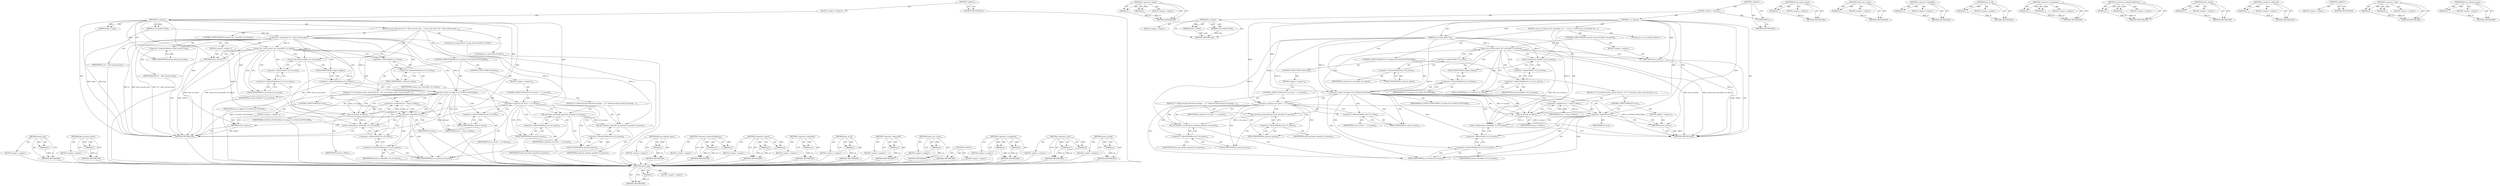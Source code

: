 digraph "blk_mq_unfreeze_queue" {
vulnerable_111 [label=<(METHOD,mutex_lock)>];
vulnerable_112 [label=<(PARAM,p1)>];
vulnerable_113 [label=<(BLOCK,&lt;empty&gt;,&lt;empty&gt;)>];
vulnerable_114 [label=<(METHOD_RETURN,ANY)>];
vulnerable_133 [label=<(METHOD,blk_mq_freeze_queue)>];
vulnerable_134 [label=<(PARAM,p1)>];
vulnerable_135 [label=<(BLOCK,&lt;empty&gt;,&lt;empty&gt;)>];
vulnerable_136 [label=<(METHOD_RETURN,ANY)>];
vulnerable_6 [label=<(METHOD,&lt;global&gt;)<SUB>1</SUB>>];
vulnerable_7 [label=<(BLOCK,&lt;empty&gt;,&lt;empty&gt;)<SUB>1</SUB>>];
vulnerable_8 [label=<(METHOD,lo_release)<SUB>1</SUB>>];
vulnerable_9 [label=<(PARAM,struct gendisk *disk)<SUB>1</SUB>>];
vulnerable_10 [label=<(PARAM,fmode_t mode)<SUB>1</SUB>>];
vulnerable_11 [label=<(BLOCK,{
	struct loop_device *lo = disk-&gt;private_data;...,{
	struct loop_device *lo = disk-&gt;private_data;...)<SUB>2</SUB>>];
vulnerable_12 [label="<(LOCAL,struct loop_device* lo: loop_device*)<SUB>3</SUB>>"];
vulnerable_13 [label=<(&lt;operator&gt;.assignment,*lo = disk-&gt;private_data)<SUB>3</SUB>>];
vulnerable_14 [label=<(IDENTIFIER,lo,*lo = disk-&gt;private_data)<SUB>3</SUB>>];
vulnerable_15 [label=<(&lt;operator&gt;.indirectFieldAccess,disk-&gt;private_data)<SUB>3</SUB>>];
vulnerable_16 [label=<(IDENTIFIER,disk,*lo = disk-&gt;private_data)<SUB>3</SUB>>];
vulnerable_17 [label=<(FIELD_IDENTIFIER,private_data,private_data)<SUB>3</SUB>>];
vulnerable_18 [label="<(LOCAL,int err: int)<SUB>4</SUB>>"];
vulnerable_19 [label=<(CONTROL_STRUCTURE,IF,if (atomic_dec_return(&amp;lo-&gt;lo_refcnt)))<SUB>6</SUB>>];
vulnerable_20 [label=<(atomic_dec_return,atomic_dec_return(&amp;lo-&gt;lo_refcnt))<SUB>6</SUB>>];
vulnerable_21 [label=<(&lt;operator&gt;.addressOf,&amp;lo-&gt;lo_refcnt)<SUB>6</SUB>>];
vulnerable_22 [label=<(&lt;operator&gt;.indirectFieldAccess,lo-&gt;lo_refcnt)<SUB>6</SUB>>];
vulnerable_23 [label=<(IDENTIFIER,lo,atomic_dec_return(&amp;lo-&gt;lo_refcnt))<SUB>6</SUB>>];
vulnerable_24 [label=<(FIELD_IDENTIFIER,lo_refcnt,lo_refcnt)<SUB>6</SUB>>];
vulnerable_25 [label=<(BLOCK,&lt;empty&gt;,&lt;empty&gt;)<SUB>7</SUB>>];
vulnerable_26 [label=<(RETURN,return;,return;)<SUB>7</SUB>>];
vulnerable_27 [label=<(mutex_lock,mutex_lock(&amp;lo-&gt;lo_ctl_mutex))<SUB>9</SUB>>];
vulnerable_28 [label=<(&lt;operator&gt;.addressOf,&amp;lo-&gt;lo_ctl_mutex)<SUB>9</SUB>>];
vulnerable_29 [label=<(&lt;operator&gt;.indirectFieldAccess,lo-&gt;lo_ctl_mutex)<SUB>9</SUB>>];
vulnerable_30 [label=<(IDENTIFIER,lo,mutex_lock(&amp;lo-&gt;lo_ctl_mutex))<SUB>9</SUB>>];
vulnerable_31 [label=<(FIELD_IDENTIFIER,lo_ctl_mutex,lo_ctl_mutex)<SUB>9</SUB>>];
vulnerable_32 [label=<(CONTROL_STRUCTURE,IF,if (lo-&gt;lo_flags &amp; LO_FLAGS_AUTOCLEAR))<SUB>10</SUB>>];
vulnerable_33 [label=<(&lt;operator&gt;.and,lo-&gt;lo_flags &amp; LO_FLAGS_AUTOCLEAR)<SUB>10</SUB>>];
vulnerable_34 [label=<(&lt;operator&gt;.indirectFieldAccess,lo-&gt;lo_flags)<SUB>10</SUB>>];
vulnerable_35 [label=<(IDENTIFIER,lo,lo-&gt;lo_flags &amp; LO_FLAGS_AUTOCLEAR)<SUB>10</SUB>>];
vulnerable_36 [label=<(FIELD_IDENTIFIER,lo_flags,lo_flags)<SUB>10</SUB>>];
vulnerable_37 [label=<(IDENTIFIER,LO_FLAGS_AUTOCLEAR,lo-&gt;lo_flags &amp; LO_FLAGS_AUTOCLEAR)<SUB>10</SUB>>];
vulnerable_38 [label=<(BLOCK,{
		/*
		 * In autoclear mode, stop the loop th...,{
		/*
		 * In autoclear mode, stop the loop th...)<SUB>10</SUB>>];
vulnerable_39 [label=<(&lt;operator&gt;.assignment,err = loop_clr_fd(lo))<SUB>15</SUB>>];
vulnerable_40 [label=<(IDENTIFIER,err,err = loop_clr_fd(lo))<SUB>15</SUB>>];
vulnerable_41 [label=<(loop_clr_fd,loop_clr_fd(lo))<SUB>15</SUB>>];
vulnerable_42 [label=<(IDENTIFIER,lo,loop_clr_fd(lo))<SUB>15</SUB>>];
vulnerable_43 [label=<(CONTROL_STRUCTURE,IF,if (!err))<SUB>16</SUB>>];
vulnerable_44 [label=<(&lt;operator&gt;.logicalNot,!err)<SUB>16</SUB>>];
vulnerable_45 [label=<(IDENTIFIER,err,!err)<SUB>16</SUB>>];
vulnerable_46 [label=<(BLOCK,&lt;empty&gt;,&lt;empty&gt;)<SUB>17</SUB>>];
vulnerable_47 [label=<(RETURN,return;,return;)<SUB>17</SUB>>];
vulnerable_48 [label=<(CONTROL_STRUCTURE,ELSE,else)<SUB>18</SUB>>];
vulnerable_49 [label=<(BLOCK,&lt;empty&gt;,&lt;empty&gt;)<SUB>18</SUB>>];
vulnerable_50 [label=<(CONTROL_STRUCTURE,IF,if (lo-&gt;lo_state == Lo_bound))<SUB>18</SUB>>];
vulnerable_51 [label=<(&lt;operator&gt;.equals,lo-&gt;lo_state == Lo_bound)<SUB>18</SUB>>];
vulnerable_52 [label=<(&lt;operator&gt;.indirectFieldAccess,lo-&gt;lo_state)<SUB>18</SUB>>];
vulnerable_53 [label=<(IDENTIFIER,lo,lo-&gt;lo_state == Lo_bound)<SUB>18</SUB>>];
vulnerable_54 [label=<(FIELD_IDENTIFIER,lo_state,lo_state)<SUB>18</SUB>>];
vulnerable_55 [label=<(IDENTIFIER,Lo_bound,lo-&gt;lo_state == Lo_bound)<SUB>18</SUB>>];
vulnerable_56 [label=<(BLOCK,{
		/*
		 * Otherwise keep thread (if running) ...,{
		/*
		 * Otherwise keep thread (if running) ...)<SUB>18</SUB>>];
vulnerable_57 [label=<(blk_mq_freeze_queue,blk_mq_freeze_queue(lo-&gt;lo_queue))<SUB>23</SUB>>];
vulnerable_58 [label=<(&lt;operator&gt;.indirectFieldAccess,lo-&gt;lo_queue)<SUB>23</SUB>>];
vulnerable_59 [label=<(IDENTIFIER,lo,blk_mq_freeze_queue(lo-&gt;lo_queue))<SUB>23</SUB>>];
vulnerable_60 [label=<(FIELD_IDENTIFIER,lo_queue,lo_queue)<SUB>23</SUB>>];
vulnerable_61 [label=<(blk_mq_unfreeze_queue,blk_mq_unfreeze_queue(lo-&gt;lo_queue))<SUB>24</SUB>>];
vulnerable_62 [label=<(&lt;operator&gt;.indirectFieldAccess,lo-&gt;lo_queue)<SUB>24</SUB>>];
vulnerable_63 [label=<(IDENTIFIER,lo,blk_mq_unfreeze_queue(lo-&gt;lo_queue))<SUB>24</SUB>>];
vulnerable_64 [label=<(FIELD_IDENTIFIER,lo_queue,lo_queue)<SUB>24</SUB>>];
vulnerable_65 [label=<(mutex_unlock,mutex_unlock(&amp;lo-&gt;lo_ctl_mutex))<SUB>27</SUB>>];
vulnerable_66 [label=<(&lt;operator&gt;.addressOf,&amp;lo-&gt;lo_ctl_mutex)<SUB>27</SUB>>];
vulnerable_67 [label=<(&lt;operator&gt;.indirectFieldAccess,lo-&gt;lo_ctl_mutex)<SUB>27</SUB>>];
vulnerable_68 [label=<(IDENTIFIER,lo,mutex_unlock(&amp;lo-&gt;lo_ctl_mutex))<SUB>27</SUB>>];
vulnerable_69 [label=<(FIELD_IDENTIFIER,lo_ctl_mutex,lo_ctl_mutex)<SUB>27</SUB>>];
vulnerable_70 [label=<(METHOD_RETURN,void)<SUB>1</SUB>>];
vulnerable_72 [label=<(METHOD_RETURN,ANY)<SUB>1</SUB>>];
vulnerable_137 [label=<(METHOD,blk_mq_unfreeze_queue)>];
vulnerable_138 [label=<(PARAM,p1)>];
vulnerable_139 [label=<(BLOCK,&lt;empty&gt;,&lt;empty&gt;)>];
vulnerable_140 [label=<(METHOD_RETURN,ANY)>];
vulnerable_98 [label=<(METHOD,&lt;operator&gt;.indirectFieldAccess)>];
vulnerable_99 [label=<(PARAM,p1)>];
vulnerable_100 [label=<(PARAM,p2)>];
vulnerable_101 [label=<(BLOCK,&lt;empty&gt;,&lt;empty&gt;)>];
vulnerable_102 [label=<(METHOD_RETURN,ANY)>];
vulnerable_128 [label=<(METHOD,&lt;operator&gt;.equals)>];
vulnerable_129 [label=<(PARAM,p1)>];
vulnerable_130 [label=<(PARAM,p2)>];
vulnerable_131 [label=<(BLOCK,&lt;empty&gt;,&lt;empty&gt;)>];
vulnerable_132 [label=<(METHOD_RETURN,ANY)>];
vulnerable_124 [label=<(METHOD,&lt;operator&gt;.logicalNot)>];
vulnerable_125 [label=<(PARAM,p1)>];
vulnerable_126 [label=<(BLOCK,&lt;empty&gt;,&lt;empty&gt;)>];
vulnerable_127 [label=<(METHOD_RETURN,ANY)>];
vulnerable_120 [label=<(METHOD,loop_clr_fd)>];
vulnerable_121 [label=<(PARAM,p1)>];
vulnerable_122 [label=<(BLOCK,&lt;empty&gt;,&lt;empty&gt;)>];
vulnerable_123 [label=<(METHOD_RETURN,ANY)>];
vulnerable_107 [label=<(METHOD,&lt;operator&gt;.addressOf)>];
vulnerable_108 [label=<(PARAM,p1)>];
vulnerable_109 [label=<(BLOCK,&lt;empty&gt;,&lt;empty&gt;)>];
vulnerable_110 [label=<(METHOD_RETURN,ANY)>];
vulnerable_103 [label=<(METHOD,atomic_dec_return)>];
vulnerable_104 [label=<(PARAM,p1)>];
vulnerable_105 [label=<(BLOCK,&lt;empty&gt;,&lt;empty&gt;)>];
vulnerable_106 [label=<(METHOD_RETURN,ANY)>];
vulnerable_93 [label=<(METHOD,&lt;operator&gt;.assignment)>];
vulnerable_94 [label=<(PARAM,p1)>];
vulnerable_95 [label=<(PARAM,p2)>];
vulnerable_96 [label=<(BLOCK,&lt;empty&gt;,&lt;empty&gt;)>];
vulnerable_97 [label=<(METHOD_RETURN,ANY)>];
vulnerable_87 [label=<(METHOD,&lt;global&gt;)<SUB>1</SUB>>];
vulnerable_88 [label=<(BLOCK,&lt;empty&gt;,&lt;empty&gt;)>];
vulnerable_89 [label=<(METHOD_RETURN,ANY)>];
vulnerable_115 [label=<(METHOD,&lt;operator&gt;.and)>];
vulnerable_116 [label=<(PARAM,p1)>];
vulnerable_117 [label=<(PARAM,p2)>];
vulnerable_118 [label=<(BLOCK,&lt;empty&gt;,&lt;empty&gt;)>];
vulnerable_119 [label=<(METHOD_RETURN,ANY)>];
vulnerable_141 [label=<(METHOD,mutex_unlock)>];
vulnerable_142 [label=<(PARAM,p1)>];
vulnerable_143 [label=<(BLOCK,&lt;empty&gt;,&lt;empty&gt;)>];
vulnerable_144 [label=<(METHOD_RETURN,ANY)>];
fixed_106 [label=<(METHOD,mutex_lock)>];
fixed_107 [label=<(PARAM,p1)>];
fixed_108 [label=<(BLOCK,&lt;empty&gt;,&lt;empty&gt;)>];
fixed_109 [label=<(METHOD_RETURN,ANY)>];
fixed_128 [label=<(METHOD,&lt;operator&gt;.equals)>];
fixed_129 [label=<(PARAM,p1)>];
fixed_130 [label=<(PARAM,p2)>];
fixed_131 [label=<(BLOCK,&lt;empty&gt;,&lt;empty&gt;)>];
fixed_132 [label=<(METHOD_RETURN,ANY)>];
fixed_6 [label=<(METHOD,&lt;global&gt;)<SUB>1</SUB>>];
fixed_7 [label=<(BLOCK,&lt;empty&gt;,&lt;empty&gt;)<SUB>1</SUB>>];
fixed_8 [label=<(METHOD,lo_release)<SUB>1</SUB>>];
fixed_9 [label=<(PARAM,struct gendisk *disk)<SUB>1</SUB>>];
fixed_10 [label=<(PARAM,fmode_t mode)<SUB>1</SUB>>];
fixed_11 [label=<(BLOCK,&lt;empty&gt;,&lt;empty&gt;)>];
fixed_12 [label=<(METHOD_RETURN,void)<SUB>1</SUB>>];
fixed_14 [label=<(UNKNOWN,),))<SUB>1</SUB>>];
fixed_15 [label=<(METHOD,__lo_release)<SUB>2</SUB>>];
fixed_16 [label=<(PARAM,struct loop_device *lo)<SUB>2</SUB>>];
fixed_17 [label=<(BLOCK,{
 	int err;
 
 	if (atomic_dec_return(&amp;lo-&gt;lo_...,{
 	int err;
 
 	if (atomic_dec_return(&amp;lo-&gt;lo_...)<SUB>3</SUB>>];
fixed_18 [label="<(LOCAL,int err: int)<SUB>4</SUB>>"];
fixed_19 [label=<(CONTROL_STRUCTURE,IF,if (atomic_dec_return(&amp;lo-&gt;lo_refcnt)))<SUB>6</SUB>>];
fixed_20 [label=<(atomic_dec_return,atomic_dec_return(&amp;lo-&gt;lo_refcnt))<SUB>6</SUB>>];
fixed_21 [label=<(&lt;operator&gt;.addressOf,&amp;lo-&gt;lo_refcnt)<SUB>6</SUB>>];
fixed_22 [label=<(&lt;operator&gt;.indirectFieldAccess,lo-&gt;lo_refcnt)<SUB>6</SUB>>];
fixed_23 [label=<(IDENTIFIER,lo,atomic_dec_return(&amp;lo-&gt;lo_refcnt))<SUB>6</SUB>>];
fixed_24 [label=<(FIELD_IDENTIFIER,lo_refcnt,lo_refcnt)<SUB>6</SUB>>];
fixed_25 [label=<(BLOCK,&lt;empty&gt;,&lt;empty&gt;)<SUB>7</SUB>>];
fixed_26 [label=<(RETURN,return;,return;)<SUB>7</SUB>>];
fixed_27 [label=<(mutex_lock,mutex_lock(&amp;lo-&gt;lo_ctl_mutex))<SUB>9</SUB>>];
fixed_28 [label=<(&lt;operator&gt;.addressOf,&amp;lo-&gt;lo_ctl_mutex)<SUB>9</SUB>>];
fixed_29 [label=<(&lt;operator&gt;.indirectFieldAccess,lo-&gt;lo_ctl_mutex)<SUB>9</SUB>>];
fixed_30 [label=<(IDENTIFIER,lo,mutex_lock(&amp;lo-&gt;lo_ctl_mutex))<SUB>9</SUB>>];
fixed_31 [label=<(FIELD_IDENTIFIER,lo_ctl_mutex,lo_ctl_mutex)<SUB>9</SUB>>];
fixed_32 [label=<(CONTROL_STRUCTURE,IF,if (lo-&gt;lo_flags &amp; LO_FLAGS_AUTOCLEAR))<SUB>10</SUB>>];
fixed_33 [label=<(&lt;operator&gt;.and,lo-&gt;lo_flags &amp; LO_FLAGS_AUTOCLEAR)<SUB>10</SUB>>];
fixed_34 [label=<(&lt;operator&gt;.indirectFieldAccess,lo-&gt;lo_flags)<SUB>10</SUB>>];
fixed_35 [label=<(IDENTIFIER,lo,lo-&gt;lo_flags &amp; LO_FLAGS_AUTOCLEAR)<SUB>10</SUB>>];
fixed_36 [label=<(FIELD_IDENTIFIER,lo_flags,lo_flags)<SUB>10</SUB>>];
fixed_37 [label=<(IDENTIFIER,LO_FLAGS_AUTOCLEAR,lo-&gt;lo_flags &amp; LO_FLAGS_AUTOCLEAR)<SUB>10</SUB>>];
fixed_38 [label=<(BLOCK,{
		/*
		 * In autoclear mode, stop the loop th...,{
		/*
		 * In autoclear mode, stop the loop th...)<SUB>10</SUB>>];
fixed_39 [label=<(&lt;operator&gt;.assignment,err = loop_clr_fd(lo))<SUB>15</SUB>>];
fixed_40 [label=<(IDENTIFIER,err,err = loop_clr_fd(lo))<SUB>15</SUB>>];
fixed_41 [label=<(loop_clr_fd,loop_clr_fd(lo))<SUB>15</SUB>>];
fixed_42 [label=<(IDENTIFIER,lo,loop_clr_fd(lo))<SUB>15</SUB>>];
fixed_43 [label=<(CONTROL_STRUCTURE,IF,if (!err))<SUB>16</SUB>>];
fixed_44 [label=<(&lt;operator&gt;.logicalNot,!err)<SUB>16</SUB>>];
fixed_45 [label=<(IDENTIFIER,err,!err)<SUB>16</SUB>>];
fixed_46 [label=<(BLOCK,&lt;empty&gt;,&lt;empty&gt;)<SUB>17</SUB>>];
fixed_47 [label=<(RETURN,return;,return;)<SUB>17</SUB>>];
fixed_48 [label=<(CONTROL_STRUCTURE,ELSE,else)<SUB>18</SUB>>];
fixed_49 [label=<(BLOCK,&lt;empty&gt;,&lt;empty&gt;)<SUB>18</SUB>>];
fixed_50 [label=<(CONTROL_STRUCTURE,IF,if (lo-&gt;lo_state == Lo_bound))<SUB>18</SUB>>];
fixed_51 [label=<(&lt;operator&gt;.equals,lo-&gt;lo_state == Lo_bound)<SUB>18</SUB>>];
fixed_52 [label=<(&lt;operator&gt;.indirectFieldAccess,lo-&gt;lo_state)<SUB>18</SUB>>];
fixed_53 [label=<(IDENTIFIER,lo,lo-&gt;lo_state == Lo_bound)<SUB>18</SUB>>];
fixed_54 [label=<(FIELD_IDENTIFIER,lo_state,lo_state)<SUB>18</SUB>>];
fixed_55 [label=<(IDENTIFIER,Lo_bound,lo-&gt;lo_state == Lo_bound)<SUB>18</SUB>>];
fixed_56 [label=<(BLOCK,{
		/*
		 * Otherwise keep thread (if running) ...,{
		/*
		 * Otherwise keep thread (if running) ...)<SUB>18</SUB>>];
fixed_57 [label=<(blk_mq_freeze_queue,blk_mq_freeze_queue(lo-&gt;lo_queue))<SUB>23</SUB>>];
fixed_58 [label=<(&lt;operator&gt;.indirectFieldAccess,lo-&gt;lo_queue)<SUB>23</SUB>>];
fixed_59 [label=<(IDENTIFIER,lo,blk_mq_freeze_queue(lo-&gt;lo_queue))<SUB>23</SUB>>];
fixed_60 [label=<(FIELD_IDENTIFIER,lo_queue,lo_queue)<SUB>23</SUB>>];
fixed_61 [label=<(blk_mq_unfreeze_queue,blk_mq_unfreeze_queue(lo-&gt;lo_queue))<SUB>24</SUB>>];
fixed_62 [label=<(&lt;operator&gt;.indirectFieldAccess,lo-&gt;lo_queue)<SUB>24</SUB>>];
fixed_63 [label=<(IDENTIFIER,lo,blk_mq_unfreeze_queue(lo-&gt;lo_queue))<SUB>24</SUB>>];
fixed_64 [label=<(FIELD_IDENTIFIER,lo_queue,lo_queue)<SUB>24</SUB>>];
fixed_65 [label=<(mutex_unlock,mutex_unlock(&amp;lo-&gt;lo_ctl_mutex))<SUB>27</SUB>>];
fixed_66 [label=<(&lt;operator&gt;.addressOf,&amp;lo-&gt;lo_ctl_mutex)<SUB>27</SUB>>];
fixed_67 [label=<(&lt;operator&gt;.indirectFieldAccess,lo-&gt;lo_ctl_mutex)<SUB>27</SUB>>];
fixed_68 [label=<(IDENTIFIER,lo,mutex_unlock(&amp;lo-&gt;lo_ctl_mutex))<SUB>27</SUB>>];
fixed_69 [label=<(FIELD_IDENTIFIER,lo_ctl_mutex,lo_ctl_mutex)<SUB>27</SUB>>];
fixed_70 [label=<(METHOD_RETURN,void)<SUB>2</SUB>>];
fixed_72 [label=<(METHOD_RETURN,ANY)<SUB>1</SUB>>];
fixed_133 [label=<(METHOD,blk_mq_freeze_queue)>];
fixed_134 [label=<(PARAM,p1)>];
fixed_135 [label=<(BLOCK,&lt;empty&gt;,&lt;empty&gt;)>];
fixed_136 [label=<(METHOD_RETURN,ANY)>];
fixed_93 [label=<(METHOD,atomic_dec_return)>];
fixed_94 [label=<(PARAM,p1)>];
fixed_95 [label=<(BLOCK,&lt;empty&gt;,&lt;empty&gt;)>];
fixed_96 [label=<(METHOD_RETURN,ANY)>];
fixed_124 [label=<(METHOD,&lt;operator&gt;.logicalNot)>];
fixed_125 [label=<(PARAM,p1)>];
fixed_126 [label=<(BLOCK,&lt;empty&gt;,&lt;empty&gt;)>];
fixed_127 [label=<(METHOD_RETURN,ANY)>];
fixed_120 [label=<(METHOD,loop_clr_fd)>];
fixed_121 [label=<(PARAM,p1)>];
fixed_122 [label=<(BLOCK,&lt;empty&gt;,&lt;empty&gt;)>];
fixed_123 [label=<(METHOD_RETURN,ANY)>];
fixed_115 [label=<(METHOD,&lt;operator&gt;.assignment)>];
fixed_116 [label=<(PARAM,p1)>];
fixed_117 [label=<(PARAM,p2)>];
fixed_118 [label=<(BLOCK,&lt;empty&gt;,&lt;empty&gt;)>];
fixed_119 [label=<(METHOD_RETURN,ANY)>];
fixed_101 [label=<(METHOD,&lt;operator&gt;.indirectFieldAccess)>];
fixed_102 [label=<(PARAM,p1)>];
fixed_103 [label=<(PARAM,p2)>];
fixed_104 [label=<(BLOCK,&lt;empty&gt;,&lt;empty&gt;)>];
fixed_105 [label=<(METHOD_RETURN,ANY)>];
fixed_141 [label=<(METHOD,mutex_unlock)>];
fixed_142 [label=<(PARAM,p1)>];
fixed_143 [label=<(BLOCK,&lt;empty&gt;,&lt;empty&gt;)>];
fixed_144 [label=<(METHOD_RETURN,ANY)>];
fixed_97 [label=<(METHOD,&lt;operator&gt;.addressOf)>];
fixed_98 [label=<(PARAM,p1)>];
fixed_99 [label=<(BLOCK,&lt;empty&gt;,&lt;empty&gt;)>];
fixed_100 [label=<(METHOD_RETURN,ANY)>];
fixed_87 [label=<(METHOD,&lt;global&gt;)<SUB>1</SUB>>];
fixed_88 [label=<(BLOCK,&lt;empty&gt;,&lt;empty&gt;)>];
fixed_89 [label=<(METHOD_RETURN,ANY)>];
fixed_110 [label=<(METHOD,&lt;operator&gt;.and)>];
fixed_111 [label=<(PARAM,p1)>];
fixed_112 [label=<(PARAM,p2)>];
fixed_113 [label=<(BLOCK,&lt;empty&gt;,&lt;empty&gt;)>];
fixed_114 [label=<(METHOD_RETURN,ANY)>];
fixed_137 [label=<(METHOD,blk_mq_unfreeze_queue)>];
fixed_138 [label=<(PARAM,p1)>];
fixed_139 [label=<(BLOCK,&lt;empty&gt;,&lt;empty&gt;)>];
fixed_140 [label=<(METHOD_RETURN,ANY)>];
vulnerable_111 -> vulnerable_112  [key=0, label="AST: "];
vulnerable_111 -> vulnerable_112  [key=1, label="DDG: "];
vulnerable_111 -> vulnerable_113  [key=0, label="AST: "];
vulnerable_111 -> vulnerable_114  [key=0, label="AST: "];
vulnerable_111 -> vulnerable_114  [key=1, label="CFG: "];
vulnerable_112 -> vulnerable_114  [key=0, label="DDG: p1"];
vulnerable_113 -> fixed_106  [key=0];
vulnerable_114 -> fixed_106  [key=0];
vulnerable_133 -> vulnerable_134  [key=0, label="AST: "];
vulnerable_133 -> vulnerable_134  [key=1, label="DDG: "];
vulnerable_133 -> vulnerable_135  [key=0, label="AST: "];
vulnerable_133 -> vulnerable_136  [key=0, label="AST: "];
vulnerable_133 -> vulnerable_136  [key=1, label="CFG: "];
vulnerable_134 -> vulnerable_136  [key=0, label="DDG: p1"];
vulnerable_135 -> fixed_106  [key=0];
vulnerable_136 -> fixed_106  [key=0];
vulnerable_6 -> vulnerable_7  [key=0, label="AST: "];
vulnerable_6 -> vulnerable_72  [key=0, label="AST: "];
vulnerable_6 -> vulnerable_72  [key=1, label="CFG: "];
vulnerable_7 -> vulnerable_8  [key=0, label="AST: "];
vulnerable_8 -> vulnerable_9  [key=0, label="AST: "];
vulnerable_8 -> vulnerable_9  [key=1, label="DDG: "];
vulnerable_8 -> vulnerable_10  [key=0, label="AST: "];
vulnerable_8 -> vulnerable_10  [key=1, label="DDG: "];
vulnerable_8 -> vulnerable_11  [key=0, label="AST: "];
vulnerable_8 -> vulnerable_70  [key=0, label="AST: "];
vulnerable_8 -> vulnerable_17  [key=0, label="CFG: "];
vulnerable_8 -> vulnerable_26  [key=0, label="DDG: "];
vulnerable_8 -> vulnerable_33  [key=0, label="DDG: "];
vulnerable_8 -> vulnerable_41  [key=0, label="DDG: "];
vulnerable_8 -> vulnerable_44  [key=0, label="DDG: "];
vulnerable_8 -> vulnerable_47  [key=0, label="DDG: "];
vulnerable_8 -> vulnerable_51  [key=0, label="DDG: "];
vulnerable_9 -> vulnerable_70  [key=0, label="DDG: disk"];
vulnerable_9 -> vulnerable_13  [key=0, label="DDG: disk"];
vulnerable_10 -> vulnerable_70  [key=0, label="DDG: mode"];
vulnerable_11 -> vulnerable_12  [key=0, label="AST: "];
vulnerable_11 -> vulnerable_13  [key=0, label="AST: "];
vulnerable_11 -> vulnerable_18  [key=0, label="AST: "];
vulnerable_11 -> vulnerable_19  [key=0, label="AST: "];
vulnerable_11 -> vulnerable_27  [key=0, label="AST: "];
vulnerable_11 -> vulnerable_32  [key=0, label="AST: "];
vulnerable_11 -> vulnerable_65  [key=0, label="AST: "];
vulnerable_12 -> fixed_106  [key=0];
vulnerable_13 -> vulnerable_14  [key=0, label="AST: "];
vulnerable_13 -> vulnerable_15  [key=0, label="AST: "];
vulnerable_13 -> vulnerable_24  [key=0, label="CFG: "];
vulnerable_13 -> vulnerable_70  [key=0, label="DDG: lo"];
vulnerable_13 -> vulnerable_70  [key=1, label="DDG: disk-&gt;private_data"];
vulnerable_13 -> vulnerable_70  [key=2, label="DDG: *lo = disk-&gt;private_data"];
vulnerable_13 -> vulnerable_27  [key=0, label="DDG: lo"];
vulnerable_13 -> vulnerable_65  [key=0, label="DDG: lo"];
vulnerable_13 -> vulnerable_20  [key=0, label="DDG: lo"];
vulnerable_13 -> vulnerable_33  [key=0, label="DDG: lo"];
vulnerable_13 -> vulnerable_41  [key=0, label="DDG: lo"];
vulnerable_13 -> vulnerable_51  [key=0, label="DDG: lo"];
vulnerable_13 -> vulnerable_57  [key=0, label="DDG: lo"];
vulnerable_13 -> vulnerable_61  [key=0, label="DDG: lo"];
vulnerable_14 -> fixed_106  [key=0];
vulnerable_15 -> vulnerable_16  [key=0, label="AST: "];
vulnerable_15 -> vulnerable_17  [key=0, label="AST: "];
vulnerable_15 -> vulnerable_13  [key=0, label="CFG: "];
vulnerable_16 -> fixed_106  [key=0];
vulnerable_17 -> vulnerable_15  [key=0, label="CFG: "];
vulnerable_18 -> fixed_106  [key=0];
vulnerable_19 -> vulnerable_20  [key=0, label="AST: "];
vulnerable_19 -> vulnerable_25  [key=0, label="AST: "];
vulnerable_20 -> vulnerable_21  [key=0, label="AST: "];
vulnerable_20 -> vulnerable_26  [key=0, label="CFG: "];
vulnerable_20 -> vulnerable_26  [key=1, label="CDG: "];
vulnerable_20 -> vulnerable_31  [key=0, label="CFG: "];
vulnerable_20 -> vulnerable_31  [key=1, label="CDG: "];
vulnerable_20 -> vulnerable_70  [key=0, label="DDG: &amp;lo-&gt;lo_refcnt"];
vulnerable_20 -> vulnerable_70  [key=1, label="DDG: atomic_dec_return(&amp;lo-&gt;lo_refcnt)"];
vulnerable_20 -> vulnerable_34  [key=0, label="CDG: "];
vulnerable_20 -> vulnerable_33  [key=0, label="CDG: "];
vulnerable_20 -> vulnerable_28  [key=0, label="CDG: "];
vulnerable_20 -> vulnerable_36  [key=0, label="CDG: "];
vulnerable_20 -> vulnerable_27  [key=0, label="CDG: "];
vulnerable_20 -> vulnerable_29  [key=0, label="CDG: "];
vulnerable_21 -> vulnerable_22  [key=0, label="AST: "];
vulnerable_21 -> vulnerable_20  [key=0, label="CFG: "];
vulnerable_22 -> vulnerable_23  [key=0, label="AST: "];
vulnerable_22 -> vulnerable_24  [key=0, label="AST: "];
vulnerable_22 -> vulnerable_21  [key=0, label="CFG: "];
vulnerable_23 -> fixed_106  [key=0];
vulnerable_24 -> vulnerable_22  [key=0, label="CFG: "];
vulnerable_25 -> vulnerable_26  [key=0, label="AST: "];
vulnerable_26 -> vulnerable_70  [key=0, label="CFG: "];
vulnerable_26 -> vulnerable_70  [key=1, label="DDG: &lt;RET&gt;"];
vulnerable_27 -> vulnerable_28  [key=0, label="AST: "];
vulnerable_27 -> vulnerable_36  [key=0, label="CFG: "];
vulnerable_27 -> vulnerable_65  [key=0, label="DDG: &amp;lo-&gt;lo_ctl_mutex"];
vulnerable_28 -> vulnerable_29  [key=0, label="AST: "];
vulnerable_28 -> vulnerable_27  [key=0, label="CFG: "];
vulnerable_29 -> vulnerable_30  [key=0, label="AST: "];
vulnerable_29 -> vulnerable_31  [key=0, label="AST: "];
vulnerable_29 -> vulnerable_28  [key=0, label="CFG: "];
vulnerable_30 -> fixed_106  [key=0];
vulnerable_31 -> vulnerable_29  [key=0, label="CFG: "];
vulnerable_32 -> vulnerable_33  [key=0, label="AST: "];
vulnerable_32 -> vulnerable_38  [key=0, label="AST: "];
vulnerable_32 -> vulnerable_48  [key=0, label="AST: "];
vulnerable_33 -> vulnerable_34  [key=0, label="AST: "];
vulnerable_33 -> vulnerable_37  [key=0, label="AST: "];
vulnerable_33 -> vulnerable_41  [key=0, label="CFG: "];
vulnerable_33 -> vulnerable_41  [key=1, label="DDG: lo-&gt;lo_flags"];
vulnerable_33 -> vulnerable_41  [key=2, label="CDG: "];
vulnerable_33 -> vulnerable_54  [key=0, label="CFG: "];
vulnerable_33 -> vulnerable_54  [key=1, label="CDG: "];
vulnerable_33 -> vulnerable_70  [key=0, label="DDG: LO_FLAGS_AUTOCLEAR"];
vulnerable_33 -> vulnerable_51  [key=0, label="CDG: "];
vulnerable_33 -> vulnerable_66  [key=0, label="CDG: "];
vulnerable_33 -> vulnerable_52  [key=0, label="CDG: "];
vulnerable_33 -> vulnerable_69  [key=0, label="CDG: "];
vulnerable_33 -> vulnerable_67  [key=0, label="CDG: "];
vulnerable_33 -> vulnerable_65  [key=0, label="CDG: "];
vulnerable_33 -> vulnerable_44  [key=0, label="CDG: "];
vulnerable_33 -> vulnerable_39  [key=0, label="CDG: "];
vulnerable_34 -> vulnerable_35  [key=0, label="AST: "];
vulnerable_34 -> vulnerable_36  [key=0, label="AST: "];
vulnerable_34 -> vulnerable_33  [key=0, label="CFG: "];
vulnerable_35 -> fixed_106  [key=0];
vulnerable_36 -> vulnerable_34  [key=0, label="CFG: "];
vulnerable_37 -> fixed_106  [key=0];
vulnerable_38 -> vulnerable_39  [key=0, label="AST: "];
vulnerable_38 -> vulnerable_43  [key=0, label="AST: "];
vulnerable_39 -> vulnerable_40  [key=0, label="AST: "];
vulnerable_39 -> vulnerable_41  [key=0, label="AST: "];
vulnerable_39 -> vulnerable_44  [key=0, label="CFG: "];
vulnerable_39 -> vulnerable_44  [key=1, label="DDG: err"];
vulnerable_40 -> fixed_106  [key=0];
vulnerable_41 -> vulnerable_42  [key=0, label="AST: "];
vulnerable_41 -> vulnerable_39  [key=0, label="CFG: "];
vulnerable_41 -> vulnerable_39  [key=1, label="DDG: lo"];
vulnerable_41 -> vulnerable_65  [key=0, label="DDG: lo"];
vulnerable_42 -> fixed_106  [key=0];
vulnerable_43 -> vulnerable_44  [key=0, label="AST: "];
vulnerable_43 -> vulnerable_46  [key=0, label="AST: "];
vulnerable_44 -> vulnerable_45  [key=0, label="AST: "];
vulnerable_44 -> vulnerable_47  [key=0, label="CFG: "];
vulnerable_44 -> vulnerable_47  [key=1, label="CDG: "];
vulnerable_44 -> vulnerable_69  [key=0, label="CFG: "];
vulnerable_44 -> vulnerable_69  [key=1, label="CDG: "];
vulnerable_44 -> vulnerable_66  [key=0, label="CDG: "];
vulnerable_44 -> vulnerable_67  [key=0, label="CDG: "];
vulnerable_44 -> vulnerable_65  [key=0, label="CDG: "];
vulnerable_45 -> fixed_106  [key=0];
vulnerable_46 -> vulnerable_47  [key=0, label="AST: "];
vulnerable_47 -> vulnerable_70  [key=0, label="CFG: "];
vulnerable_47 -> vulnerable_70  [key=1, label="DDG: &lt;RET&gt;"];
vulnerable_48 -> vulnerable_49  [key=0, label="AST: "];
vulnerable_49 -> vulnerable_50  [key=0, label="AST: "];
vulnerable_50 -> vulnerable_51  [key=0, label="AST: "];
vulnerable_50 -> vulnerable_56  [key=0, label="AST: "];
vulnerable_51 -> vulnerable_52  [key=0, label="AST: "];
vulnerable_51 -> vulnerable_55  [key=0, label="AST: "];
vulnerable_51 -> vulnerable_60  [key=0, label="CFG: "];
vulnerable_51 -> vulnerable_60  [key=1, label="CDG: "];
vulnerable_51 -> vulnerable_69  [key=0, label="CFG: "];
vulnerable_51 -> vulnerable_70  [key=0, label="DDG: Lo_bound"];
vulnerable_51 -> vulnerable_58  [key=0, label="CDG: "];
vulnerable_51 -> vulnerable_61  [key=0, label="CDG: "];
vulnerable_51 -> vulnerable_64  [key=0, label="CDG: "];
vulnerable_51 -> vulnerable_57  [key=0, label="CDG: "];
vulnerable_51 -> vulnerable_62  [key=0, label="CDG: "];
vulnerable_52 -> vulnerable_53  [key=0, label="AST: "];
vulnerable_52 -> vulnerable_54  [key=0, label="AST: "];
vulnerable_52 -> vulnerable_51  [key=0, label="CFG: "];
vulnerable_53 -> fixed_106  [key=0];
vulnerable_54 -> vulnerable_52  [key=0, label="CFG: "];
vulnerable_55 -> fixed_106  [key=0];
vulnerable_56 -> vulnerable_57  [key=0, label="AST: "];
vulnerable_56 -> vulnerable_61  [key=0, label="AST: "];
vulnerable_57 -> vulnerable_58  [key=0, label="AST: "];
vulnerable_57 -> vulnerable_64  [key=0, label="CFG: "];
vulnerable_57 -> vulnerable_61  [key=0, label="DDG: lo-&gt;lo_queue"];
vulnerable_58 -> vulnerable_59  [key=0, label="AST: "];
vulnerable_58 -> vulnerable_60  [key=0, label="AST: "];
vulnerable_58 -> vulnerable_57  [key=0, label="CFG: "];
vulnerable_59 -> fixed_106  [key=0];
vulnerable_60 -> vulnerable_58  [key=0, label="CFG: "];
vulnerable_61 -> vulnerable_62  [key=0, label="AST: "];
vulnerable_61 -> vulnerable_69  [key=0, label="CFG: "];
vulnerable_62 -> vulnerable_63  [key=0, label="AST: "];
vulnerable_62 -> vulnerable_64  [key=0, label="AST: "];
vulnerable_62 -> vulnerable_61  [key=0, label="CFG: "];
vulnerable_63 -> fixed_106  [key=0];
vulnerable_64 -> vulnerable_62  [key=0, label="CFG: "];
vulnerable_65 -> vulnerable_66  [key=0, label="AST: "];
vulnerable_65 -> vulnerable_70  [key=0, label="CFG: "];
vulnerable_66 -> vulnerable_67  [key=0, label="AST: "];
vulnerable_66 -> vulnerable_65  [key=0, label="CFG: "];
vulnerable_67 -> vulnerable_68  [key=0, label="AST: "];
vulnerable_67 -> vulnerable_69  [key=0, label="AST: "];
vulnerable_67 -> vulnerable_66  [key=0, label="CFG: "];
vulnerable_68 -> fixed_106  [key=0];
vulnerable_69 -> vulnerable_67  [key=0, label="CFG: "];
vulnerable_70 -> fixed_106  [key=0];
vulnerable_72 -> fixed_106  [key=0];
vulnerable_137 -> vulnerable_138  [key=0, label="AST: "];
vulnerable_137 -> vulnerable_138  [key=1, label="DDG: "];
vulnerable_137 -> vulnerable_139  [key=0, label="AST: "];
vulnerable_137 -> vulnerable_140  [key=0, label="AST: "];
vulnerable_137 -> vulnerable_140  [key=1, label="CFG: "];
vulnerable_138 -> vulnerable_140  [key=0, label="DDG: p1"];
vulnerable_139 -> fixed_106  [key=0];
vulnerable_140 -> fixed_106  [key=0];
vulnerable_98 -> vulnerable_99  [key=0, label="AST: "];
vulnerable_98 -> vulnerable_99  [key=1, label="DDG: "];
vulnerable_98 -> vulnerable_101  [key=0, label="AST: "];
vulnerable_98 -> vulnerable_100  [key=0, label="AST: "];
vulnerable_98 -> vulnerable_100  [key=1, label="DDG: "];
vulnerable_98 -> vulnerable_102  [key=0, label="AST: "];
vulnerable_98 -> vulnerable_102  [key=1, label="CFG: "];
vulnerable_99 -> vulnerable_102  [key=0, label="DDG: p1"];
vulnerable_100 -> vulnerable_102  [key=0, label="DDG: p2"];
vulnerable_101 -> fixed_106  [key=0];
vulnerable_102 -> fixed_106  [key=0];
vulnerable_128 -> vulnerable_129  [key=0, label="AST: "];
vulnerable_128 -> vulnerable_129  [key=1, label="DDG: "];
vulnerable_128 -> vulnerable_131  [key=0, label="AST: "];
vulnerable_128 -> vulnerable_130  [key=0, label="AST: "];
vulnerable_128 -> vulnerable_130  [key=1, label="DDG: "];
vulnerable_128 -> vulnerable_132  [key=0, label="AST: "];
vulnerable_128 -> vulnerable_132  [key=1, label="CFG: "];
vulnerable_129 -> vulnerable_132  [key=0, label="DDG: p1"];
vulnerable_130 -> vulnerable_132  [key=0, label="DDG: p2"];
vulnerable_131 -> fixed_106  [key=0];
vulnerable_132 -> fixed_106  [key=0];
vulnerable_124 -> vulnerable_125  [key=0, label="AST: "];
vulnerable_124 -> vulnerable_125  [key=1, label="DDG: "];
vulnerable_124 -> vulnerable_126  [key=0, label="AST: "];
vulnerable_124 -> vulnerable_127  [key=0, label="AST: "];
vulnerable_124 -> vulnerable_127  [key=1, label="CFG: "];
vulnerable_125 -> vulnerable_127  [key=0, label="DDG: p1"];
vulnerable_126 -> fixed_106  [key=0];
vulnerable_127 -> fixed_106  [key=0];
vulnerable_120 -> vulnerable_121  [key=0, label="AST: "];
vulnerable_120 -> vulnerable_121  [key=1, label="DDG: "];
vulnerable_120 -> vulnerable_122  [key=0, label="AST: "];
vulnerable_120 -> vulnerable_123  [key=0, label="AST: "];
vulnerable_120 -> vulnerable_123  [key=1, label="CFG: "];
vulnerable_121 -> vulnerable_123  [key=0, label="DDG: p1"];
vulnerable_122 -> fixed_106  [key=0];
vulnerable_123 -> fixed_106  [key=0];
vulnerable_107 -> vulnerable_108  [key=0, label="AST: "];
vulnerable_107 -> vulnerable_108  [key=1, label="DDG: "];
vulnerable_107 -> vulnerable_109  [key=0, label="AST: "];
vulnerable_107 -> vulnerable_110  [key=0, label="AST: "];
vulnerable_107 -> vulnerable_110  [key=1, label="CFG: "];
vulnerable_108 -> vulnerable_110  [key=0, label="DDG: p1"];
vulnerable_109 -> fixed_106  [key=0];
vulnerable_110 -> fixed_106  [key=0];
vulnerable_103 -> vulnerable_104  [key=0, label="AST: "];
vulnerable_103 -> vulnerable_104  [key=1, label="DDG: "];
vulnerable_103 -> vulnerable_105  [key=0, label="AST: "];
vulnerable_103 -> vulnerable_106  [key=0, label="AST: "];
vulnerable_103 -> vulnerable_106  [key=1, label="CFG: "];
vulnerable_104 -> vulnerable_106  [key=0, label="DDG: p1"];
vulnerable_105 -> fixed_106  [key=0];
vulnerable_106 -> fixed_106  [key=0];
vulnerable_93 -> vulnerable_94  [key=0, label="AST: "];
vulnerable_93 -> vulnerable_94  [key=1, label="DDG: "];
vulnerable_93 -> vulnerable_96  [key=0, label="AST: "];
vulnerable_93 -> vulnerable_95  [key=0, label="AST: "];
vulnerable_93 -> vulnerable_95  [key=1, label="DDG: "];
vulnerable_93 -> vulnerable_97  [key=0, label="AST: "];
vulnerable_93 -> vulnerable_97  [key=1, label="CFG: "];
vulnerable_94 -> vulnerable_97  [key=0, label="DDG: p1"];
vulnerable_95 -> vulnerable_97  [key=0, label="DDG: p2"];
vulnerable_96 -> fixed_106  [key=0];
vulnerable_97 -> fixed_106  [key=0];
vulnerable_87 -> vulnerable_88  [key=0, label="AST: "];
vulnerable_87 -> vulnerable_89  [key=0, label="AST: "];
vulnerable_87 -> vulnerable_89  [key=1, label="CFG: "];
vulnerable_88 -> fixed_106  [key=0];
vulnerable_89 -> fixed_106  [key=0];
vulnerable_115 -> vulnerable_116  [key=0, label="AST: "];
vulnerable_115 -> vulnerable_116  [key=1, label="DDG: "];
vulnerable_115 -> vulnerable_118  [key=0, label="AST: "];
vulnerable_115 -> vulnerable_117  [key=0, label="AST: "];
vulnerable_115 -> vulnerable_117  [key=1, label="DDG: "];
vulnerable_115 -> vulnerable_119  [key=0, label="AST: "];
vulnerable_115 -> vulnerable_119  [key=1, label="CFG: "];
vulnerable_116 -> vulnerable_119  [key=0, label="DDG: p1"];
vulnerable_117 -> vulnerable_119  [key=0, label="DDG: p2"];
vulnerable_118 -> fixed_106  [key=0];
vulnerable_119 -> fixed_106  [key=0];
vulnerable_141 -> vulnerable_142  [key=0, label="AST: "];
vulnerable_141 -> vulnerable_142  [key=1, label="DDG: "];
vulnerable_141 -> vulnerable_143  [key=0, label="AST: "];
vulnerable_141 -> vulnerable_144  [key=0, label="AST: "];
vulnerable_141 -> vulnerable_144  [key=1, label="CFG: "];
vulnerable_142 -> vulnerable_144  [key=0, label="DDG: p1"];
vulnerable_143 -> fixed_106  [key=0];
vulnerable_144 -> fixed_106  [key=0];
fixed_106 -> fixed_107  [key=0, label="AST: "];
fixed_106 -> fixed_107  [key=1, label="DDG: "];
fixed_106 -> fixed_108  [key=0, label="AST: "];
fixed_106 -> fixed_109  [key=0, label="AST: "];
fixed_106 -> fixed_109  [key=1, label="CFG: "];
fixed_107 -> fixed_109  [key=0, label="DDG: p1"];
fixed_128 -> fixed_129  [key=0, label="AST: "];
fixed_128 -> fixed_129  [key=1, label="DDG: "];
fixed_128 -> fixed_131  [key=0, label="AST: "];
fixed_128 -> fixed_130  [key=0, label="AST: "];
fixed_128 -> fixed_130  [key=1, label="DDG: "];
fixed_128 -> fixed_132  [key=0, label="AST: "];
fixed_128 -> fixed_132  [key=1, label="CFG: "];
fixed_129 -> fixed_132  [key=0, label="DDG: p1"];
fixed_130 -> fixed_132  [key=0, label="DDG: p2"];
fixed_6 -> fixed_7  [key=0, label="AST: "];
fixed_6 -> fixed_72  [key=0, label="AST: "];
fixed_6 -> fixed_14  [key=0, label="CFG: "];
fixed_7 -> fixed_8  [key=0, label="AST: "];
fixed_7 -> fixed_14  [key=0, label="AST: "];
fixed_7 -> fixed_15  [key=0, label="AST: "];
fixed_8 -> fixed_9  [key=0, label="AST: "];
fixed_8 -> fixed_9  [key=1, label="DDG: "];
fixed_8 -> fixed_10  [key=0, label="AST: "];
fixed_8 -> fixed_10  [key=1, label="DDG: "];
fixed_8 -> fixed_11  [key=0, label="AST: "];
fixed_8 -> fixed_12  [key=0, label="AST: "];
fixed_8 -> fixed_12  [key=1, label="CFG: "];
fixed_9 -> fixed_12  [key=0, label="DDG: disk"];
fixed_10 -> fixed_12  [key=0, label="DDG: mode"];
fixed_14 -> fixed_72  [key=0, label="CFG: "];
fixed_15 -> fixed_16  [key=0, label="AST: "];
fixed_15 -> fixed_16  [key=1, label="DDG: "];
fixed_15 -> fixed_17  [key=0, label="AST: "];
fixed_15 -> fixed_70  [key=0, label="AST: "];
fixed_15 -> fixed_24  [key=0, label="CFG: "];
fixed_15 -> fixed_26  [key=0, label="DDG: "];
fixed_15 -> fixed_33  [key=0, label="DDG: "];
fixed_15 -> fixed_41  [key=0, label="DDG: "];
fixed_15 -> fixed_44  [key=0, label="DDG: "];
fixed_15 -> fixed_47  [key=0, label="DDG: "];
fixed_15 -> fixed_51  [key=0, label="DDG: "];
fixed_16 -> fixed_70  [key=0, label="DDG: lo"];
fixed_16 -> fixed_27  [key=0, label="DDG: lo"];
fixed_16 -> fixed_65  [key=0, label="DDG: lo"];
fixed_16 -> fixed_20  [key=0, label="DDG: lo"];
fixed_16 -> fixed_33  [key=0, label="DDG: lo"];
fixed_16 -> fixed_41  [key=0, label="DDG: lo"];
fixed_16 -> fixed_51  [key=0, label="DDG: lo"];
fixed_16 -> fixed_57  [key=0, label="DDG: lo"];
fixed_16 -> fixed_61  [key=0, label="DDG: lo"];
fixed_17 -> fixed_18  [key=0, label="AST: "];
fixed_17 -> fixed_19  [key=0, label="AST: "];
fixed_17 -> fixed_27  [key=0, label="AST: "];
fixed_17 -> fixed_32  [key=0, label="AST: "];
fixed_17 -> fixed_65  [key=0, label="AST: "];
fixed_19 -> fixed_20  [key=0, label="AST: "];
fixed_19 -> fixed_25  [key=0, label="AST: "];
fixed_20 -> fixed_21  [key=0, label="AST: "];
fixed_20 -> fixed_26  [key=0, label="CFG: "];
fixed_20 -> fixed_26  [key=1, label="CDG: "];
fixed_20 -> fixed_31  [key=0, label="CFG: "];
fixed_20 -> fixed_31  [key=1, label="CDG: "];
fixed_20 -> fixed_70  [key=0, label="DDG: &amp;lo-&gt;lo_refcnt"];
fixed_20 -> fixed_70  [key=1, label="DDG: atomic_dec_return(&amp;lo-&gt;lo_refcnt)"];
fixed_20 -> fixed_34  [key=0, label="CDG: "];
fixed_20 -> fixed_33  [key=0, label="CDG: "];
fixed_20 -> fixed_28  [key=0, label="CDG: "];
fixed_20 -> fixed_36  [key=0, label="CDG: "];
fixed_20 -> fixed_27  [key=0, label="CDG: "];
fixed_20 -> fixed_29  [key=0, label="CDG: "];
fixed_21 -> fixed_22  [key=0, label="AST: "];
fixed_21 -> fixed_20  [key=0, label="CFG: "];
fixed_22 -> fixed_23  [key=0, label="AST: "];
fixed_22 -> fixed_24  [key=0, label="AST: "];
fixed_22 -> fixed_21  [key=0, label="CFG: "];
fixed_24 -> fixed_22  [key=0, label="CFG: "];
fixed_25 -> fixed_26  [key=0, label="AST: "];
fixed_26 -> fixed_70  [key=0, label="CFG: "];
fixed_26 -> fixed_70  [key=1, label="DDG: &lt;RET&gt;"];
fixed_27 -> fixed_28  [key=0, label="AST: "];
fixed_27 -> fixed_36  [key=0, label="CFG: "];
fixed_27 -> fixed_65  [key=0, label="DDG: &amp;lo-&gt;lo_ctl_mutex"];
fixed_28 -> fixed_29  [key=0, label="AST: "];
fixed_28 -> fixed_27  [key=0, label="CFG: "];
fixed_29 -> fixed_30  [key=0, label="AST: "];
fixed_29 -> fixed_31  [key=0, label="AST: "];
fixed_29 -> fixed_28  [key=0, label="CFG: "];
fixed_31 -> fixed_29  [key=0, label="CFG: "];
fixed_32 -> fixed_33  [key=0, label="AST: "];
fixed_32 -> fixed_38  [key=0, label="AST: "];
fixed_32 -> fixed_48  [key=0, label="AST: "];
fixed_33 -> fixed_34  [key=0, label="AST: "];
fixed_33 -> fixed_37  [key=0, label="AST: "];
fixed_33 -> fixed_41  [key=0, label="CFG: "];
fixed_33 -> fixed_41  [key=1, label="DDG: lo-&gt;lo_flags"];
fixed_33 -> fixed_41  [key=2, label="CDG: "];
fixed_33 -> fixed_54  [key=0, label="CFG: "];
fixed_33 -> fixed_54  [key=1, label="CDG: "];
fixed_33 -> fixed_70  [key=0, label="DDG: LO_FLAGS_AUTOCLEAR"];
fixed_33 -> fixed_51  [key=0, label="CDG: "];
fixed_33 -> fixed_66  [key=0, label="CDG: "];
fixed_33 -> fixed_52  [key=0, label="CDG: "];
fixed_33 -> fixed_69  [key=0, label="CDG: "];
fixed_33 -> fixed_67  [key=0, label="CDG: "];
fixed_33 -> fixed_65  [key=0, label="CDG: "];
fixed_33 -> fixed_44  [key=0, label="CDG: "];
fixed_33 -> fixed_39  [key=0, label="CDG: "];
fixed_34 -> fixed_35  [key=0, label="AST: "];
fixed_34 -> fixed_36  [key=0, label="AST: "];
fixed_34 -> fixed_33  [key=0, label="CFG: "];
fixed_36 -> fixed_34  [key=0, label="CFG: "];
fixed_38 -> fixed_39  [key=0, label="AST: "];
fixed_38 -> fixed_43  [key=0, label="AST: "];
fixed_39 -> fixed_40  [key=0, label="AST: "];
fixed_39 -> fixed_41  [key=0, label="AST: "];
fixed_39 -> fixed_44  [key=0, label="CFG: "];
fixed_39 -> fixed_44  [key=1, label="DDG: err"];
fixed_41 -> fixed_42  [key=0, label="AST: "];
fixed_41 -> fixed_39  [key=0, label="CFG: "];
fixed_41 -> fixed_39  [key=1, label="DDG: lo"];
fixed_41 -> fixed_65  [key=0, label="DDG: lo"];
fixed_43 -> fixed_44  [key=0, label="AST: "];
fixed_43 -> fixed_46  [key=0, label="AST: "];
fixed_44 -> fixed_45  [key=0, label="AST: "];
fixed_44 -> fixed_47  [key=0, label="CFG: "];
fixed_44 -> fixed_47  [key=1, label="CDG: "];
fixed_44 -> fixed_69  [key=0, label="CFG: "];
fixed_44 -> fixed_69  [key=1, label="CDG: "];
fixed_44 -> fixed_66  [key=0, label="CDG: "];
fixed_44 -> fixed_67  [key=0, label="CDG: "];
fixed_44 -> fixed_65  [key=0, label="CDG: "];
fixed_46 -> fixed_47  [key=0, label="AST: "];
fixed_47 -> fixed_70  [key=0, label="CFG: "];
fixed_47 -> fixed_70  [key=1, label="DDG: &lt;RET&gt;"];
fixed_48 -> fixed_49  [key=0, label="AST: "];
fixed_49 -> fixed_50  [key=0, label="AST: "];
fixed_50 -> fixed_51  [key=0, label="AST: "];
fixed_50 -> fixed_56  [key=0, label="AST: "];
fixed_51 -> fixed_52  [key=0, label="AST: "];
fixed_51 -> fixed_55  [key=0, label="AST: "];
fixed_51 -> fixed_60  [key=0, label="CFG: "];
fixed_51 -> fixed_60  [key=1, label="CDG: "];
fixed_51 -> fixed_69  [key=0, label="CFG: "];
fixed_51 -> fixed_70  [key=0, label="DDG: Lo_bound"];
fixed_51 -> fixed_58  [key=0, label="CDG: "];
fixed_51 -> fixed_61  [key=0, label="CDG: "];
fixed_51 -> fixed_64  [key=0, label="CDG: "];
fixed_51 -> fixed_57  [key=0, label="CDG: "];
fixed_51 -> fixed_62  [key=0, label="CDG: "];
fixed_52 -> fixed_53  [key=0, label="AST: "];
fixed_52 -> fixed_54  [key=0, label="AST: "];
fixed_52 -> fixed_51  [key=0, label="CFG: "];
fixed_54 -> fixed_52  [key=0, label="CFG: "];
fixed_56 -> fixed_57  [key=0, label="AST: "];
fixed_56 -> fixed_61  [key=0, label="AST: "];
fixed_57 -> fixed_58  [key=0, label="AST: "];
fixed_57 -> fixed_64  [key=0, label="CFG: "];
fixed_57 -> fixed_61  [key=0, label="DDG: lo-&gt;lo_queue"];
fixed_58 -> fixed_59  [key=0, label="AST: "];
fixed_58 -> fixed_60  [key=0, label="AST: "];
fixed_58 -> fixed_57  [key=0, label="CFG: "];
fixed_60 -> fixed_58  [key=0, label="CFG: "];
fixed_61 -> fixed_62  [key=0, label="AST: "];
fixed_61 -> fixed_69  [key=0, label="CFG: "];
fixed_62 -> fixed_63  [key=0, label="AST: "];
fixed_62 -> fixed_64  [key=0, label="AST: "];
fixed_62 -> fixed_61  [key=0, label="CFG: "];
fixed_64 -> fixed_62  [key=0, label="CFG: "];
fixed_65 -> fixed_66  [key=0, label="AST: "];
fixed_65 -> fixed_70  [key=0, label="CFG: "];
fixed_66 -> fixed_67  [key=0, label="AST: "];
fixed_66 -> fixed_65  [key=0, label="CFG: "];
fixed_67 -> fixed_68  [key=0, label="AST: "];
fixed_67 -> fixed_69  [key=0, label="AST: "];
fixed_67 -> fixed_66  [key=0, label="CFG: "];
fixed_69 -> fixed_67  [key=0, label="CFG: "];
fixed_133 -> fixed_134  [key=0, label="AST: "];
fixed_133 -> fixed_134  [key=1, label="DDG: "];
fixed_133 -> fixed_135  [key=0, label="AST: "];
fixed_133 -> fixed_136  [key=0, label="AST: "];
fixed_133 -> fixed_136  [key=1, label="CFG: "];
fixed_134 -> fixed_136  [key=0, label="DDG: p1"];
fixed_93 -> fixed_94  [key=0, label="AST: "];
fixed_93 -> fixed_94  [key=1, label="DDG: "];
fixed_93 -> fixed_95  [key=0, label="AST: "];
fixed_93 -> fixed_96  [key=0, label="AST: "];
fixed_93 -> fixed_96  [key=1, label="CFG: "];
fixed_94 -> fixed_96  [key=0, label="DDG: p1"];
fixed_124 -> fixed_125  [key=0, label="AST: "];
fixed_124 -> fixed_125  [key=1, label="DDG: "];
fixed_124 -> fixed_126  [key=0, label="AST: "];
fixed_124 -> fixed_127  [key=0, label="AST: "];
fixed_124 -> fixed_127  [key=1, label="CFG: "];
fixed_125 -> fixed_127  [key=0, label="DDG: p1"];
fixed_120 -> fixed_121  [key=0, label="AST: "];
fixed_120 -> fixed_121  [key=1, label="DDG: "];
fixed_120 -> fixed_122  [key=0, label="AST: "];
fixed_120 -> fixed_123  [key=0, label="AST: "];
fixed_120 -> fixed_123  [key=1, label="CFG: "];
fixed_121 -> fixed_123  [key=0, label="DDG: p1"];
fixed_115 -> fixed_116  [key=0, label="AST: "];
fixed_115 -> fixed_116  [key=1, label="DDG: "];
fixed_115 -> fixed_118  [key=0, label="AST: "];
fixed_115 -> fixed_117  [key=0, label="AST: "];
fixed_115 -> fixed_117  [key=1, label="DDG: "];
fixed_115 -> fixed_119  [key=0, label="AST: "];
fixed_115 -> fixed_119  [key=1, label="CFG: "];
fixed_116 -> fixed_119  [key=0, label="DDG: p1"];
fixed_117 -> fixed_119  [key=0, label="DDG: p2"];
fixed_101 -> fixed_102  [key=0, label="AST: "];
fixed_101 -> fixed_102  [key=1, label="DDG: "];
fixed_101 -> fixed_104  [key=0, label="AST: "];
fixed_101 -> fixed_103  [key=0, label="AST: "];
fixed_101 -> fixed_103  [key=1, label="DDG: "];
fixed_101 -> fixed_105  [key=0, label="AST: "];
fixed_101 -> fixed_105  [key=1, label="CFG: "];
fixed_102 -> fixed_105  [key=0, label="DDG: p1"];
fixed_103 -> fixed_105  [key=0, label="DDG: p2"];
fixed_141 -> fixed_142  [key=0, label="AST: "];
fixed_141 -> fixed_142  [key=1, label="DDG: "];
fixed_141 -> fixed_143  [key=0, label="AST: "];
fixed_141 -> fixed_144  [key=0, label="AST: "];
fixed_141 -> fixed_144  [key=1, label="CFG: "];
fixed_142 -> fixed_144  [key=0, label="DDG: p1"];
fixed_97 -> fixed_98  [key=0, label="AST: "];
fixed_97 -> fixed_98  [key=1, label="DDG: "];
fixed_97 -> fixed_99  [key=0, label="AST: "];
fixed_97 -> fixed_100  [key=0, label="AST: "];
fixed_97 -> fixed_100  [key=1, label="CFG: "];
fixed_98 -> fixed_100  [key=0, label="DDG: p1"];
fixed_87 -> fixed_88  [key=0, label="AST: "];
fixed_87 -> fixed_89  [key=0, label="AST: "];
fixed_87 -> fixed_89  [key=1, label="CFG: "];
fixed_110 -> fixed_111  [key=0, label="AST: "];
fixed_110 -> fixed_111  [key=1, label="DDG: "];
fixed_110 -> fixed_113  [key=0, label="AST: "];
fixed_110 -> fixed_112  [key=0, label="AST: "];
fixed_110 -> fixed_112  [key=1, label="DDG: "];
fixed_110 -> fixed_114  [key=0, label="AST: "];
fixed_110 -> fixed_114  [key=1, label="CFG: "];
fixed_111 -> fixed_114  [key=0, label="DDG: p1"];
fixed_112 -> fixed_114  [key=0, label="DDG: p2"];
fixed_137 -> fixed_138  [key=0, label="AST: "];
fixed_137 -> fixed_138  [key=1, label="DDG: "];
fixed_137 -> fixed_139  [key=0, label="AST: "];
fixed_137 -> fixed_140  [key=0, label="AST: "];
fixed_137 -> fixed_140  [key=1, label="CFG: "];
fixed_138 -> fixed_140  [key=0, label="DDG: p1"];
}

